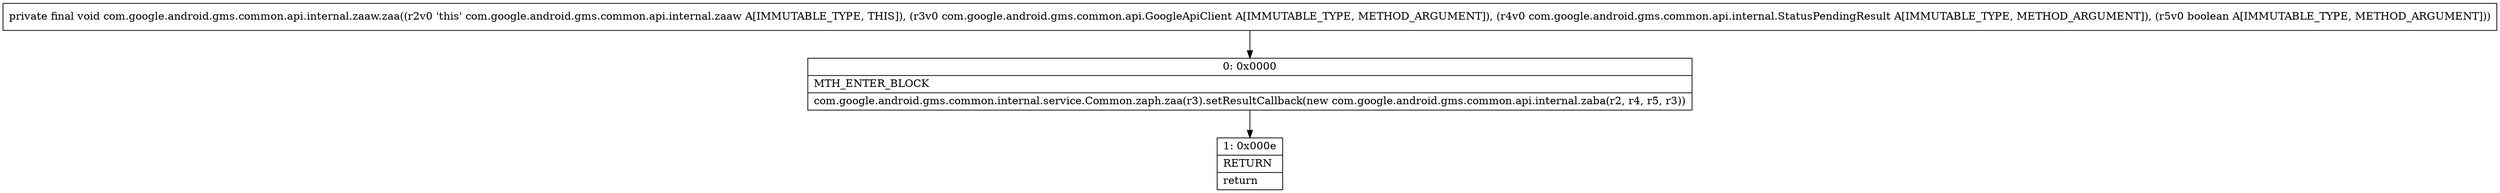 digraph "CFG forcom.google.android.gms.common.api.internal.zaaw.zaa(Lcom\/google\/android\/gms\/common\/api\/GoogleApiClient;Lcom\/google\/android\/gms\/common\/api\/internal\/StatusPendingResult;Z)V" {
Node_0 [shape=record,label="{0\:\ 0x0000|MTH_ENTER_BLOCK\l|com.google.android.gms.common.internal.service.Common.zaph.zaa(r3).setResultCallback(new com.google.android.gms.common.api.internal.zaba(r2, r4, r5, r3))\l}"];
Node_1 [shape=record,label="{1\:\ 0x000e|RETURN\l|return\l}"];
MethodNode[shape=record,label="{private final void com.google.android.gms.common.api.internal.zaaw.zaa((r2v0 'this' com.google.android.gms.common.api.internal.zaaw A[IMMUTABLE_TYPE, THIS]), (r3v0 com.google.android.gms.common.api.GoogleApiClient A[IMMUTABLE_TYPE, METHOD_ARGUMENT]), (r4v0 com.google.android.gms.common.api.internal.StatusPendingResult A[IMMUTABLE_TYPE, METHOD_ARGUMENT]), (r5v0 boolean A[IMMUTABLE_TYPE, METHOD_ARGUMENT])) }"];
MethodNode -> Node_0;
Node_0 -> Node_1;
}

